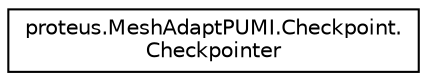 digraph "Graphical Class Hierarchy"
{
 // LATEX_PDF_SIZE
  edge [fontname="Helvetica",fontsize="10",labelfontname="Helvetica",labelfontsize="10"];
  node [fontname="Helvetica",fontsize="10",shape=record];
  rankdir="LR";
  Node0 [label="proteus.MeshAdaptPUMI.Checkpoint.\lCheckpointer",height=0.2,width=0.4,color="black", fillcolor="white", style="filled",URL="$d3/d70/classproteus_1_1MeshAdaptPUMI_1_1Checkpoint_1_1Checkpointer.html",tooltip=" "];
}
